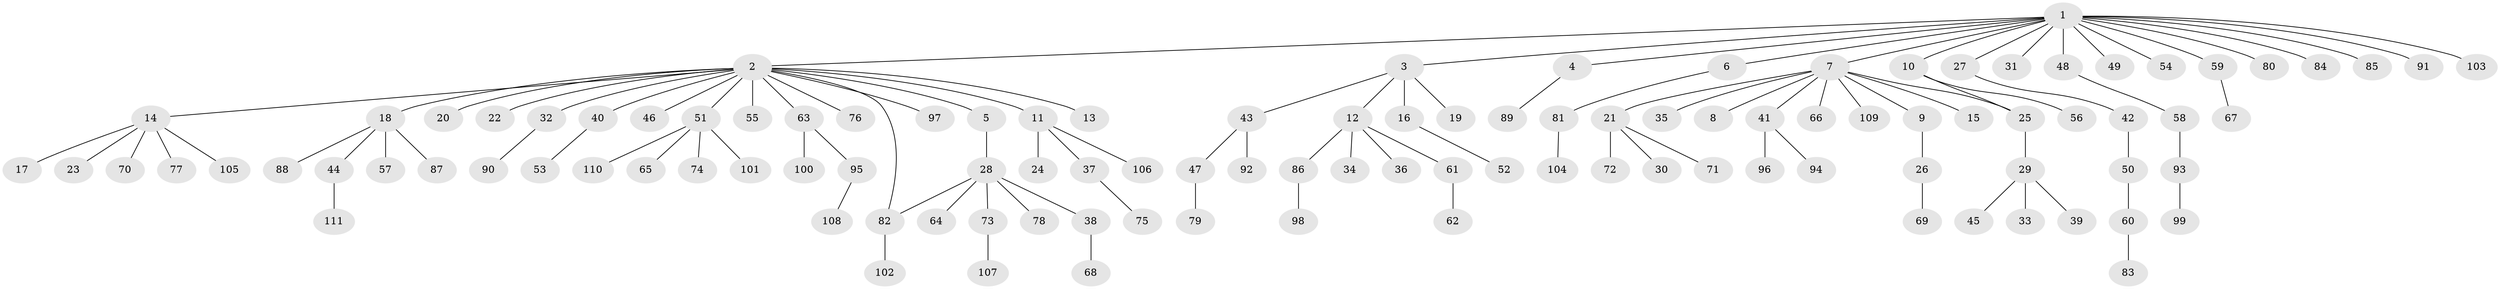 // Generated by graph-tools (version 1.1) at 2025/26/03/09/25 03:26:08]
// undirected, 111 vertices, 112 edges
graph export_dot {
graph [start="1"]
  node [color=gray90,style=filled];
  1;
  2;
  3;
  4;
  5;
  6;
  7;
  8;
  9;
  10;
  11;
  12;
  13;
  14;
  15;
  16;
  17;
  18;
  19;
  20;
  21;
  22;
  23;
  24;
  25;
  26;
  27;
  28;
  29;
  30;
  31;
  32;
  33;
  34;
  35;
  36;
  37;
  38;
  39;
  40;
  41;
  42;
  43;
  44;
  45;
  46;
  47;
  48;
  49;
  50;
  51;
  52;
  53;
  54;
  55;
  56;
  57;
  58;
  59;
  60;
  61;
  62;
  63;
  64;
  65;
  66;
  67;
  68;
  69;
  70;
  71;
  72;
  73;
  74;
  75;
  76;
  77;
  78;
  79;
  80;
  81;
  82;
  83;
  84;
  85;
  86;
  87;
  88;
  89;
  90;
  91;
  92;
  93;
  94;
  95;
  96;
  97;
  98;
  99;
  100;
  101;
  102;
  103;
  104;
  105;
  106;
  107;
  108;
  109;
  110;
  111;
  1 -- 2;
  1 -- 3;
  1 -- 4;
  1 -- 6;
  1 -- 7;
  1 -- 10;
  1 -- 27;
  1 -- 31;
  1 -- 48;
  1 -- 49;
  1 -- 54;
  1 -- 59;
  1 -- 80;
  1 -- 84;
  1 -- 85;
  1 -- 91;
  1 -- 103;
  2 -- 5;
  2 -- 11;
  2 -- 13;
  2 -- 14;
  2 -- 18;
  2 -- 20;
  2 -- 22;
  2 -- 32;
  2 -- 40;
  2 -- 46;
  2 -- 51;
  2 -- 55;
  2 -- 63;
  2 -- 76;
  2 -- 82;
  2 -- 97;
  3 -- 12;
  3 -- 16;
  3 -- 19;
  3 -- 43;
  4 -- 89;
  5 -- 28;
  6 -- 81;
  7 -- 8;
  7 -- 9;
  7 -- 15;
  7 -- 21;
  7 -- 25;
  7 -- 35;
  7 -- 41;
  7 -- 66;
  7 -- 109;
  9 -- 26;
  10 -- 25;
  10 -- 56;
  11 -- 24;
  11 -- 37;
  11 -- 106;
  12 -- 34;
  12 -- 36;
  12 -- 61;
  12 -- 86;
  14 -- 17;
  14 -- 23;
  14 -- 70;
  14 -- 77;
  14 -- 105;
  16 -- 52;
  18 -- 44;
  18 -- 57;
  18 -- 87;
  18 -- 88;
  21 -- 30;
  21 -- 71;
  21 -- 72;
  25 -- 29;
  26 -- 69;
  27 -- 42;
  28 -- 38;
  28 -- 64;
  28 -- 73;
  28 -- 78;
  28 -- 82;
  29 -- 33;
  29 -- 39;
  29 -- 45;
  32 -- 90;
  37 -- 75;
  38 -- 68;
  40 -- 53;
  41 -- 94;
  41 -- 96;
  42 -- 50;
  43 -- 47;
  43 -- 92;
  44 -- 111;
  47 -- 79;
  48 -- 58;
  50 -- 60;
  51 -- 65;
  51 -- 74;
  51 -- 101;
  51 -- 110;
  58 -- 93;
  59 -- 67;
  60 -- 83;
  61 -- 62;
  63 -- 95;
  63 -- 100;
  73 -- 107;
  81 -- 104;
  82 -- 102;
  86 -- 98;
  93 -- 99;
  95 -- 108;
}
